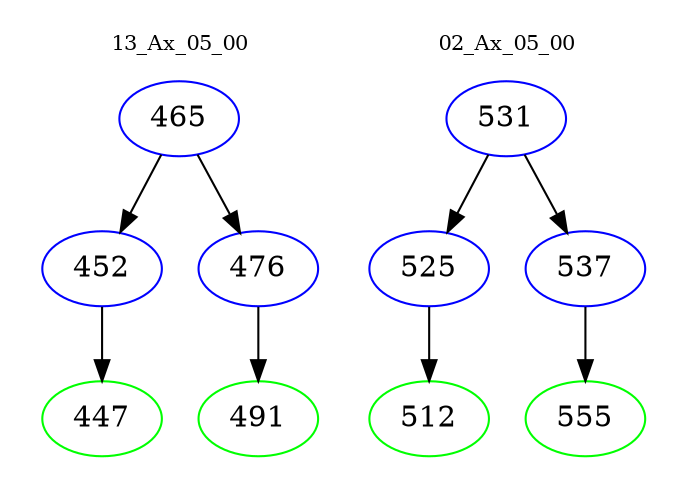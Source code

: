 digraph{
subgraph cluster_0 {
color = white
label = "13_Ax_05_00";
fontsize=10;
T0_465 [label="465", color="blue"]
T0_465 -> T0_452 [color="black"]
T0_452 [label="452", color="blue"]
T0_452 -> T0_447 [color="black"]
T0_447 [label="447", color="green"]
T0_465 -> T0_476 [color="black"]
T0_476 [label="476", color="blue"]
T0_476 -> T0_491 [color="black"]
T0_491 [label="491", color="green"]
}
subgraph cluster_1 {
color = white
label = "02_Ax_05_00";
fontsize=10;
T1_531 [label="531", color="blue"]
T1_531 -> T1_525 [color="black"]
T1_525 [label="525", color="blue"]
T1_525 -> T1_512 [color="black"]
T1_512 [label="512", color="green"]
T1_531 -> T1_537 [color="black"]
T1_537 [label="537", color="blue"]
T1_537 -> T1_555 [color="black"]
T1_555 [label="555", color="green"]
}
}
